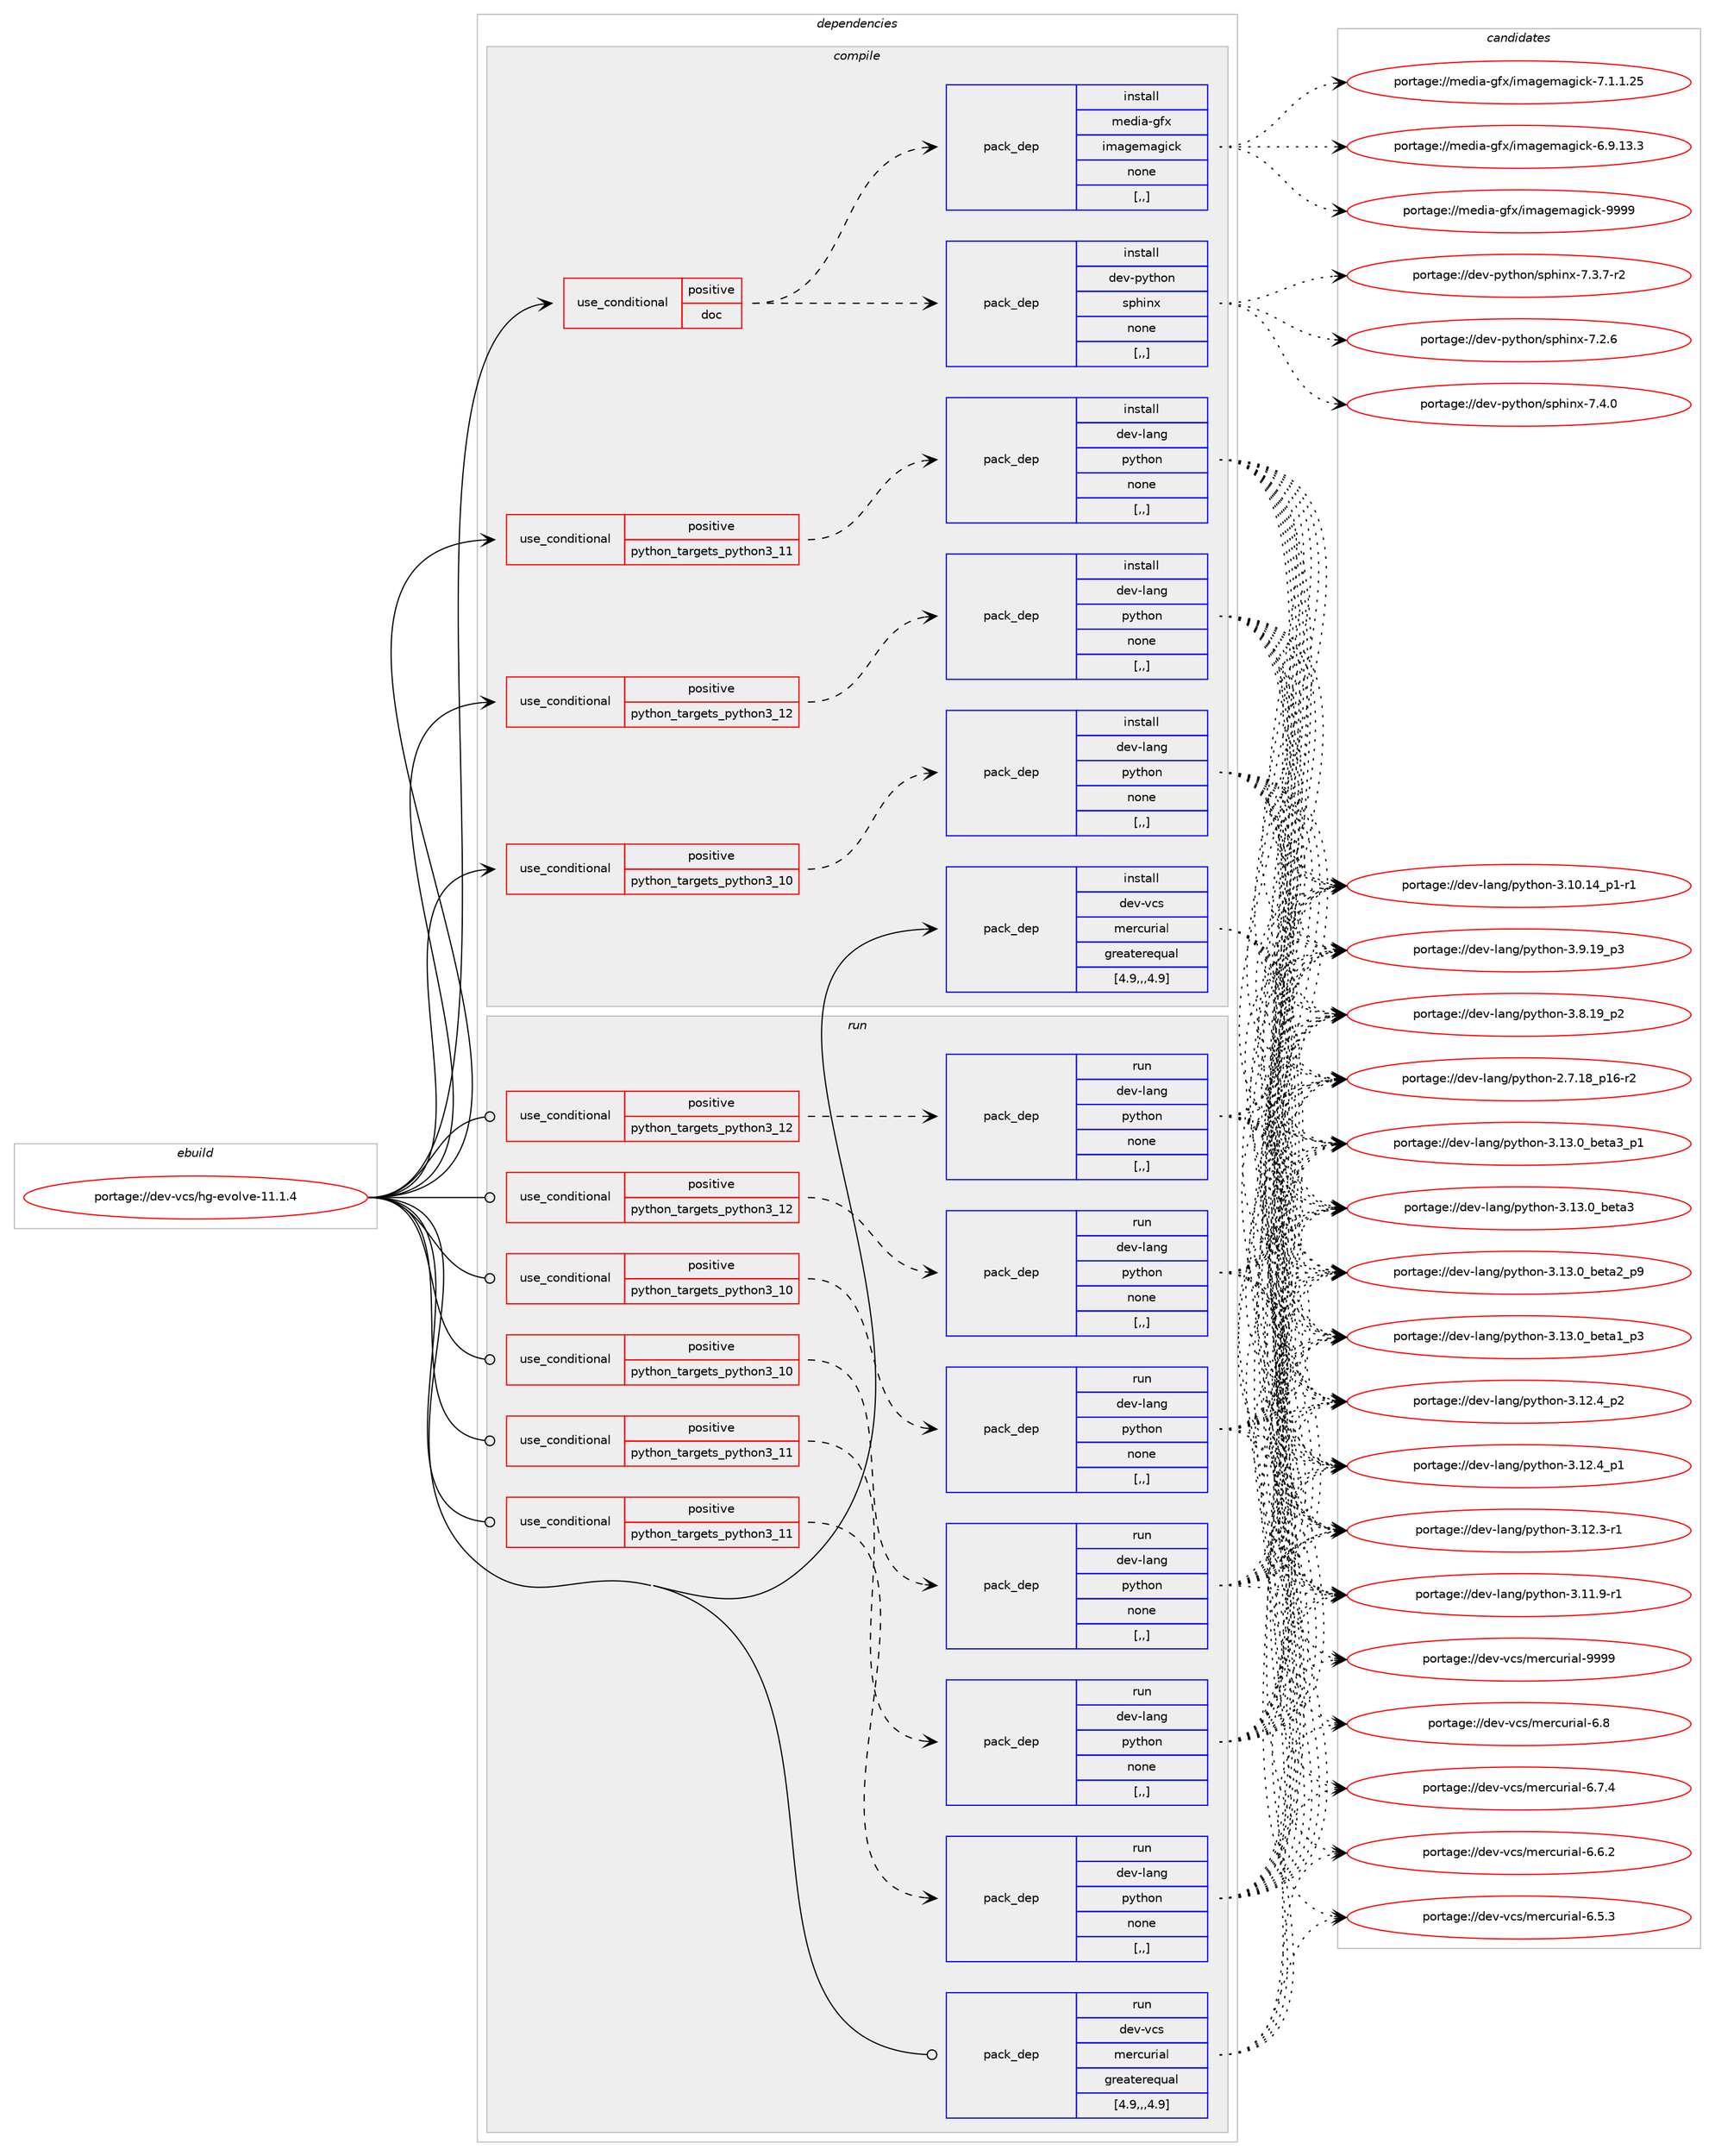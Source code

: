 digraph prolog {

# *************
# Graph options
# *************

newrank=true;
concentrate=true;
compound=true;
graph [rankdir=LR,fontname=Helvetica,fontsize=10,ranksep=1.5];#, ranksep=2.5, nodesep=0.2];
edge  [arrowhead=vee];
node  [fontname=Helvetica,fontsize=10];

# **********
# The ebuild
# **********

subgraph cluster_leftcol {
color=gray;
rank=same;
label=<<i>ebuild</i>>;
id [label="portage://dev-vcs/hg-evolve-11.1.4", color=red, width=4, href="../dev-vcs/hg-evolve-11.1.4.svg"];
}

# ****************
# The dependencies
# ****************

subgraph cluster_midcol {
color=gray;
label=<<i>dependencies</i>>;
subgraph cluster_compile {
fillcolor="#eeeeee";
style=filled;
label=<<i>compile</i>>;
subgraph cond62199 {
dependency221682 [label=<<TABLE BORDER="0" CELLBORDER="1" CELLSPACING="0" CELLPADDING="4"><TR><TD ROWSPAN="3" CELLPADDING="10">use_conditional</TD></TR><TR><TD>positive</TD></TR><TR><TD>doc</TD></TR></TABLE>>, shape=none, color=red];
subgraph pack158016 {
dependency221683 [label=<<TABLE BORDER="0" CELLBORDER="1" CELLSPACING="0" CELLPADDING="4" WIDTH="220"><TR><TD ROWSPAN="6" CELLPADDING="30">pack_dep</TD></TR><TR><TD WIDTH="110">install</TD></TR><TR><TD>dev-python</TD></TR><TR><TD>sphinx</TD></TR><TR><TD>none</TD></TR><TR><TD>[,,]</TD></TR></TABLE>>, shape=none, color=blue];
}
dependency221682:e -> dependency221683:w [weight=20,style="dashed",arrowhead="vee"];
subgraph pack158017 {
dependency221684 [label=<<TABLE BORDER="0" CELLBORDER="1" CELLSPACING="0" CELLPADDING="4" WIDTH="220"><TR><TD ROWSPAN="6" CELLPADDING="30">pack_dep</TD></TR><TR><TD WIDTH="110">install</TD></TR><TR><TD>media-gfx</TD></TR><TR><TD>imagemagick</TD></TR><TR><TD>none</TD></TR><TR><TD>[,,]</TD></TR></TABLE>>, shape=none, color=blue];
}
dependency221682:e -> dependency221684:w [weight=20,style="dashed",arrowhead="vee"];
}
id:e -> dependency221682:w [weight=20,style="solid",arrowhead="vee"];
subgraph cond62200 {
dependency221685 [label=<<TABLE BORDER="0" CELLBORDER="1" CELLSPACING="0" CELLPADDING="4"><TR><TD ROWSPAN="3" CELLPADDING="10">use_conditional</TD></TR><TR><TD>positive</TD></TR><TR><TD>python_targets_python3_10</TD></TR></TABLE>>, shape=none, color=red];
subgraph pack158018 {
dependency221686 [label=<<TABLE BORDER="0" CELLBORDER="1" CELLSPACING="0" CELLPADDING="4" WIDTH="220"><TR><TD ROWSPAN="6" CELLPADDING="30">pack_dep</TD></TR><TR><TD WIDTH="110">install</TD></TR><TR><TD>dev-lang</TD></TR><TR><TD>python</TD></TR><TR><TD>none</TD></TR><TR><TD>[,,]</TD></TR></TABLE>>, shape=none, color=blue];
}
dependency221685:e -> dependency221686:w [weight=20,style="dashed",arrowhead="vee"];
}
id:e -> dependency221685:w [weight=20,style="solid",arrowhead="vee"];
subgraph cond62201 {
dependency221687 [label=<<TABLE BORDER="0" CELLBORDER="1" CELLSPACING="0" CELLPADDING="4"><TR><TD ROWSPAN="3" CELLPADDING="10">use_conditional</TD></TR><TR><TD>positive</TD></TR><TR><TD>python_targets_python3_11</TD></TR></TABLE>>, shape=none, color=red];
subgraph pack158019 {
dependency221688 [label=<<TABLE BORDER="0" CELLBORDER="1" CELLSPACING="0" CELLPADDING="4" WIDTH="220"><TR><TD ROWSPAN="6" CELLPADDING="30">pack_dep</TD></TR><TR><TD WIDTH="110">install</TD></TR><TR><TD>dev-lang</TD></TR><TR><TD>python</TD></TR><TR><TD>none</TD></TR><TR><TD>[,,]</TD></TR></TABLE>>, shape=none, color=blue];
}
dependency221687:e -> dependency221688:w [weight=20,style="dashed",arrowhead="vee"];
}
id:e -> dependency221687:w [weight=20,style="solid",arrowhead="vee"];
subgraph cond62202 {
dependency221689 [label=<<TABLE BORDER="0" CELLBORDER="1" CELLSPACING="0" CELLPADDING="4"><TR><TD ROWSPAN="3" CELLPADDING="10">use_conditional</TD></TR><TR><TD>positive</TD></TR><TR><TD>python_targets_python3_12</TD></TR></TABLE>>, shape=none, color=red];
subgraph pack158020 {
dependency221690 [label=<<TABLE BORDER="0" CELLBORDER="1" CELLSPACING="0" CELLPADDING="4" WIDTH="220"><TR><TD ROWSPAN="6" CELLPADDING="30">pack_dep</TD></TR><TR><TD WIDTH="110">install</TD></TR><TR><TD>dev-lang</TD></TR><TR><TD>python</TD></TR><TR><TD>none</TD></TR><TR><TD>[,,]</TD></TR></TABLE>>, shape=none, color=blue];
}
dependency221689:e -> dependency221690:w [weight=20,style="dashed",arrowhead="vee"];
}
id:e -> dependency221689:w [weight=20,style="solid",arrowhead="vee"];
subgraph pack158021 {
dependency221691 [label=<<TABLE BORDER="0" CELLBORDER="1" CELLSPACING="0" CELLPADDING="4" WIDTH="220"><TR><TD ROWSPAN="6" CELLPADDING="30">pack_dep</TD></TR><TR><TD WIDTH="110">install</TD></TR><TR><TD>dev-vcs</TD></TR><TR><TD>mercurial</TD></TR><TR><TD>greaterequal</TD></TR><TR><TD>[4.9,,,4.9]</TD></TR></TABLE>>, shape=none, color=blue];
}
id:e -> dependency221691:w [weight=20,style="solid",arrowhead="vee"];
}
subgraph cluster_compileandrun {
fillcolor="#eeeeee";
style=filled;
label=<<i>compile and run</i>>;
}
subgraph cluster_run {
fillcolor="#eeeeee";
style=filled;
label=<<i>run</i>>;
subgraph cond62203 {
dependency221692 [label=<<TABLE BORDER="0" CELLBORDER="1" CELLSPACING="0" CELLPADDING="4"><TR><TD ROWSPAN="3" CELLPADDING="10">use_conditional</TD></TR><TR><TD>positive</TD></TR><TR><TD>python_targets_python3_10</TD></TR></TABLE>>, shape=none, color=red];
subgraph pack158022 {
dependency221693 [label=<<TABLE BORDER="0" CELLBORDER="1" CELLSPACING="0" CELLPADDING="4" WIDTH="220"><TR><TD ROWSPAN="6" CELLPADDING="30">pack_dep</TD></TR><TR><TD WIDTH="110">run</TD></TR><TR><TD>dev-lang</TD></TR><TR><TD>python</TD></TR><TR><TD>none</TD></TR><TR><TD>[,,]</TD></TR></TABLE>>, shape=none, color=blue];
}
dependency221692:e -> dependency221693:w [weight=20,style="dashed",arrowhead="vee"];
}
id:e -> dependency221692:w [weight=20,style="solid",arrowhead="odot"];
subgraph cond62204 {
dependency221694 [label=<<TABLE BORDER="0" CELLBORDER="1" CELLSPACING="0" CELLPADDING="4"><TR><TD ROWSPAN="3" CELLPADDING="10">use_conditional</TD></TR><TR><TD>positive</TD></TR><TR><TD>python_targets_python3_10</TD></TR></TABLE>>, shape=none, color=red];
subgraph pack158023 {
dependency221695 [label=<<TABLE BORDER="0" CELLBORDER="1" CELLSPACING="0" CELLPADDING="4" WIDTH="220"><TR><TD ROWSPAN="6" CELLPADDING="30">pack_dep</TD></TR><TR><TD WIDTH="110">run</TD></TR><TR><TD>dev-lang</TD></TR><TR><TD>python</TD></TR><TR><TD>none</TD></TR><TR><TD>[,,]</TD></TR></TABLE>>, shape=none, color=blue];
}
dependency221694:e -> dependency221695:w [weight=20,style="dashed",arrowhead="vee"];
}
id:e -> dependency221694:w [weight=20,style="solid",arrowhead="odot"];
subgraph cond62205 {
dependency221696 [label=<<TABLE BORDER="0" CELLBORDER="1" CELLSPACING="0" CELLPADDING="4"><TR><TD ROWSPAN="3" CELLPADDING="10">use_conditional</TD></TR><TR><TD>positive</TD></TR><TR><TD>python_targets_python3_11</TD></TR></TABLE>>, shape=none, color=red];
subgraph pack158024 {
dependency221697 [label=<<TABLE BORDER="0" CELLBORDER="1" CELLSPACING="0" CELLPADDING="4" WIDTH="220"><TR><TD ROWSPAN="6" CELLPADDING="30">pack_dep</TD></TR><TR><TD WIDTH="110">run</TD></TR><TR><TD>dev-lang</TD></TR><TR><TD>python</TD></TR><TR><TD>none</TD></TR><TR><TD>[,,]</TD></TR></TABLE>>, shape=none, color=blue];
}
dependency221696:e -> dependency221697:w [weight=20,style="dashed",arrowhead="vee"];
}
id:e -> dependency221696:w [weight=20,style="solid",arrowhead="odot"];
subgraph cond62206 {
dependency221698 [label=<<TABLE BORDER="0" CELLBORDER="1" CELLSPACING="0" CELLPADDING="4"><TR><TD ROWSPAN="3" CELLPADDING="10">use_conditional</TD></TR><TR><TD>positive</TD></TR><TR><TD>python_targets_python3_11</TD></TR></TABLE>>, shape=none, color=red];
subgraph pack158025 {
dependency221699 [label=<<TABLE BORDER="0" CELLBORDER="1" CELLSPACING="0" CELLPADDING="4" WIDTH="220"><TR><TD ROWSPAN="6" CELLPADDING="30">pack_dep</TD></TR><TR><TD WIDTH="110">run</TD></TR><TR><TD>dev-lang</TD></TR><TR><TD>python</TD></TR><TR><TD>none</TD></TR><TR><TD>[,,]</TD></TR></TABLE>>, shape=none, color=blue];
}
dependency221698:e -> dependency221699:w [weight=20,style="dashed",arrowhead="vee"];
}
id:e -> dependency221698:w [weight=20,style="solid",arrowhead="odot"];
subgraph cond62207 {
dependency221700 [label=<<TABLE BORDER="0" CELLBORDER="1" CELLSPACING="0" CELLPADDING="4"><TR><TD ROWSPAN="3" CELLPADDING="10">use_conditional</TD></TR><TR><TD>positive</TD></TR><TR><TD>python_targets_python3_12</TD></TR></TABLE>>, shape=none, color=red];
subgraph pack158026 {
dependency221701 [label=<<TABLE BORDER="0" CELLBORDER="1" CELLSPACING="0" CELLPADDING="4" WIDTH="220"><TR><TD ROWSPAN="6" CELLPADDING="30">pack_dep</TD></TR><TR><TD WIDTH="110">run</TD></TR><TR><TD>dev-lang</TD></TR><TR><TD>python</TD></TR><TR><TD>none</TD></TR><TR><TD>[,,]</TD></TR></TABLE>>, shape=none, color=blue];
}
dependency221700:e -> dependency221701:w [weight=20,style="dashed",arrowhead="vee"];
}
id:e -> dependency221700:w [weight=20,style="solid",arrowhead="odot"];
subgraph cond62208 {
dependency221702 [label=<<TABLE BORDER="0" CELLBORDER="1" CELLSPACING="0" CELLPADDING="4"><TR><TD ROWSPAN="3" CELLPADDING="10">use_conditional</TD></TR><TR><TD>positive</TD></TR><TR><TD>python_targets_python3_12</TD></TR></TABLE>>, shape=none, color=red];
subgraph pack158027 {
dependency221703 [label=<<TABLE BORDER="0" CELLBORDER="1" CELLSPACING="0" CELLPADDING="4" WIDTH="220"><TR><TD ROWSPAN="6" CELLPADDING="30">pack_dep</TD></TR><TR><TD WIDTH="110">run</TD></TR><TR><TD>dev-lang</TD></TR><TR><TD>python</TD></TR><TR><TD>none</TD></TR><TR><TD>[,,]</TD></TR></TABLE>>, shape=none, color=blue];
}
dependency221702:e -> dependency221703:w [weight=20,style="dashed",arrowhead="vee"];
}
id:e -> dependency221702:w [weight=20,style="solid",arrowhead="odot"];
subgraph pack158028 {
dependency221704 [label=<<TABLE BORDER="0" CELLBORDER="1" CELLSPACING="0" CELLPADDING="4" WIDTH="220"><TR><TD ROWSPAN="6" CELLPADDING="30">pack_dep</TD></TR><TR><TD WIDTH="110">run</TD></TR><TR><TD>dev-vcs</TD></TR><TR><TD>mercurial</TD></TR><TR><TD>greaterequal</TD></TR><TR><TD>[4.9,,,4.9]</TD></TR></TABLE>>, shape=none, color=blue];
}
id:e -> dependency221704:w [weight=20,style="solid",arrowhead="odot"];
}
}

# **************
# The candidates
# **************

subgraph cluster_choices {
rank=same;
color=gray;
label=<<i>candidates</i>>;

subgraph choice158016 {
color=black;
nodesep=1;
choice1001011184511212111610411111047115112104105110120455546524648 [label="portage://dev-python/sphinx-7.4.0", color=red, width=4,href="../dev-python/sphinx-7.4.0.svg"];
choice10010111845112121116104111110471151121041051101204555465146554511450 [label="portage://dev-python/sphinx-7.3.7-r2", color=red, width=4,href="../dev-python/sphinx-7.3.7-r2.svg"];
choice1001011184511212111610411111047115112104105110120455546504654 [label="portage://dev-python/sphinx-7.2.6", color=red, width=4,href="../dev-python/sphinx-7.2.6.svg"];
dependency221683:e -> choice1001011184511212111610411111047115112104105110120455546524648:w [style=dotted,weight="100"];
dependency221683:e -> choice10010111845112121116104111110471151121041051101204555465146554511450:w [style=dotted,weight="100"];
dependency221683:e -> choice1001011184511212111610411111047115112104105110120455546504654:w [style=dotted,weight="100"];
}
subgraph choice158017 {
color=black;
nodesep=1;
choice1091011001059745103102120471051099710310110997103105991074557575757 [label="portage://media-gfx/imagemagick-9999", color=red, width=4,href="../media-gfx/imagemagick-9999.svg"];
choice109101100105974510310212047105109971031011099710310599107455546494649465053 [label="portage://media-gfx/imagemagick-7.1.1.25", color=red, width=4,href="../media-gfx/imagemagick-7.1.1.25.svg"];
choice109101100105974510310212047105109971031011099710310599107455446574649514651 [label="portage://media-gfx/imagemagick-6.9.13.3", color=red, width=4,href="../media-gfx/imagemagick-6.9.13.3.svg"];
dependency221684:e -> choice1091011001059745103102120471051099710310110997103105991074557575757:w [style=dotted,weight="100"];
dependency221684:e -> choice109101100105974510310212047105109971031011099710310599107455546494649465053:w [style=dotted,weight="100"];
dependency221684:e -> choice109101100105974510310212047105109971031011099710310599107455446574649514651:w [style=dotted,weight="100"];
}
subgraph choice158018 {
color=black;
nodesep=1;
choice10010111845108971101034711212111610411111045514649514648959810111697519511249 [label="portage://dev-lang/python-3.13.0_beta3_p1", color=red, width=4,href="../dev-lang/python-3.13.0_beta3_p1.svg"];
choice1001011184510897110103471121211161041111104551464951464895981011169751 [label="portage://dev-lang/python-3.13.0_beta3", color=red, width=4,href="../dev-lang/python-3.13.0_beta3.svg"];
choice10010111845108971101034711212111610411111045514649514648959810111697509511257 [label="portage://dev-lang/python-3.13.0_beta2_p9", color=red, width=4,href="../dev-lang/python-3.13.0_beta2_p9.svg"];
choice10010111845108971101034711212111610411111045514649514648959810111697499511251 [label="portage://dev-lang/python-3.13.0_beta1_p3", color=red, width=4,href="../dev-lang/python-3.13.0_beta1_p3.svg"];
choice100101118451089711010347112121116104111110455146495046529511250 [label="portage://dev-lang/python-3.12.4_p2", color=red, width=4,href="../dev-lang/python-3.12.4_p2.svg"];
choice100101118451089711010347112121116104111110455146495046529511249 [label="portage://dev-lang/python-3.12.4_p1", color=red, width=4,href="../dev-lang/python-3.12.4_p1.svg"];
choice100101118451089711010347112121116104111110455146495046514511449 [label="portage://dev-lang/python-3.12.3-r1", color=red, width=4,href="../dev-lang/python-3.12.3-r1.svg"];
choice100101118451089711010347112121116104111110455146494946574511449 [label="portage://dev-lang/python-3.11.9-r1", color=red, width=4,href="../dev-lang/python-3.11.9-r1.svg"];
choice100101118451089711010347112121116104111110455146494846495295112494511449 [label="portage://dev-lang/python-3.10.14_p1-r1", color=red, width=4,href="../dev-lang/python-3.10.14_p1-r1.svg"];
choice100101118451089711010347112121116104111110455146574649579511251 [label="portage://dev-lang/python-3.9.19_p3", color=red, width=4,href="../dev-lang/python-3.9.19_p3.svg"];
choice100101118451089711010347112121116104111110455146564649579511250 [label="portage://dev-lang/python-3.8.19_p2", color=red, width=4,href="../dev-lang/python-3.8.19_p2.svg"];
choice100101118451089711010347112121116104111110455046554649569511249544511450 [label="portage://dev-lang/python-2.7.18_p16-r2", color=red, width=4,href="../dev-lang/python-2.7.18_p16-r2.svg"];
dependency221686:e -> choice10010111845108971101034711212111610411111045514649514648959810111697519511249:w [style=dotted,weight="100"];
dependency221686:e -> choice1001011184510897110103471121211161041111104551464951464895981011169751:w [style=dotted,weight="100"];
dependency221686:e -> choice10010111845108971101034711212111610411111045514649514648959810111697509511257:w [style=dotted,weight="100"];
dependency221686:e -> choice10010111845108971101034711212111610411111045514649514648959810111697499511251:w [style=dotted,weight="100"];
dependency221686:e -> choice100101118451089711010347112121116104111110455146495046529511250:w [style=dotted,weight="100"];
dependency221686:e -> choice100101118451089711010347112121116104111110455146495046529511249:w [style=dotted,weight="100"];
dependency221686:e -> choice100101118451089711010347112121116104111110455146495046514511449:w [style=dotted,weight="100"];
dependency221686:e -> choice100101118451089711010347112121116104111110455146494946574511449:w [style=dotted,weight="100"];
dependency221686:e -> choice100101118451089711010347112121116104111110455146494846495295112494511449:w [style=dotted,weight="100"];
dependency221686:e -> choice100101118451089711010347112121116104111110455146574649579511251:w [style=dotted,weight="100"];
dependency221686:e -> choice100101118451089711010347112121116104111110455146564649579511250:w [style=dotted,weight="100"];
dependency221686:e -> choice100101118451089711010347112121116104111110455046554649569511249544511450:w [style=dotted,weight="100"];
}
subgraph choice158019 {
color=black;
nodesep=1;
choice10010111845108971101034711212111610411111045514649514648959810111697519511249 [label="portage://dev-lang/python-3.13.0_beta3_p1", color=red, width=4,href="../dev-lang/python-3.13.0_beta3_p1.svg"];
choice1001011184510897110103471121211161041111104551464951464895981011169751 [label="portage://dev-lang/python-3.13.0_beta3", color=red, width=4,href="../dev-lang/python-3.13.0_beta3.svg"];
choice10010111845108971101034711212111610411111045514649514648959810111697509511257 [label="portage://dev-lang/python-3.13.0_beta2_p9", color=red, width=4,href="../dev-lang/python-3.13.0_beta2_p9.svg"];
choice10010111845108971101034711212111610411111045514649514648959810111697499511251 [label="portage://dev-lang/python-3.13.0_beta1_p3", color=red, width=4,href="../dev-lang/python-3.13.0_beta1_p3.svg"];
choice100101118451089711010347112121116104111110455146495046529511250 [label="portage://dev-lang/python-3.12.4_p2", color=red, width=4,href="../dev-lang/python-3.12.4_p2.svg"];
choice100101118451089711010347112121116104111110455146495046529511249 [label="portage://dev-lang/python-3.12.4_p1", color=red, width=4,href="../dev-lang/python-3.12.4_p1.svg"];
choice100101118451089711010347112121116104111110455146495046514511449 [label="portage://dev-lang/python-3.12.3-r1", color=red, width=4,href="../dev-lang/python-3.12.3-r1.svg"];
choice100101118451089711010347112121116104111110455146494946574511449 [label="portage://dev-lang/python-3.11.9-r1", color=red, width=4,href="../dev-lang/python-3.11.9-r1.svg"];
choice100101118451089711010347112121116104111110455146494846495295112494511449 [label="portage://dev-lang/python-3.10.14_p1-r1", color=red, width=4,href="../dev-lang/python-3.10.14_p1-r1.svg"];
choice100101118451089711010347112121116104111110455146574649579511251 [label="portage://dev-lang/python-3.9.19_p3", color=red, width=4,href="../dev-lang/python-3.9.19_p3.svg"];
choice100101118451089711010347112121116104111110455146564649579511250 [label="portage://dev-lang/python-3.8.19_p2", color=red, width=4,href="../dev-lang/python-3.8.19_p2.svg"];
choice100101118451089711010347112121116104111110455046554649569511249544511450 [label="portage://dev-lang/python-2.7.18_p16-r2", color=red, width=4,href="../dev-lang/python-2.7.18_p16-r2.svg"];
dependency221688:e -> choice10010111845108971101034711212111610411111045514649514648959810111697519511249:w [style=dotted,weight="100"];
dependency221688:e -> choice1001011184510897110103471121211161041111104551464951464895981011169751:w [style=dotted,weight="100"];
dependency221688:e -> choice10010111845108971101034711212111610411111045514649514648959810111697509511257:w [style=dotted,weight="100"];
dependency221688:e -> choice10010111845108971101034711212111610411111045514649514648959810111697499511251:w [style=dotted,weight="100"];
dependency221688:e -> choice100101118451089711010347112121116104111110455146495046529511250:w [style=dotted,weight="100"];
dependency221688:e -> choice100101118451089711010347112121116104111110455146495046529511249:w [style=dotted,weight="100"];
dependency221688:e -> choice100101118451089711010347112121116104111110455146495046514511449:w [style=dotted,weight="100"];
dependency221688:e -> choice100101118451089711010347112121116104111110455146494946574511449:w [style=dotted,weight="100"];
dependency221688:e -> choice100101118451089711010347112121116104111110455146494846495295112494511449:w [style=dotted,weight="100"];
dependency221688:e -> choice100101118451089711010347112121116104111110455146574649579511251:w [style=dotted,weight="100"];
dependency221688:e -> choice100101118451089711010347112121116104111110455146564649579511250:w [style=dotted,weight="100"];
dependency221688:e -> choice100101118451089711010347112121116104111110455046554649569511249544511450:w [style=dotted,weight="100"];
}
subgraph choice158020 {
color=black;
nodesep=1;
choice10010111845108971101034711212111610411111045514649514648959810111697519511249 [label="portage://dev-lang/python-3.13.0_beta3_p1", color=red, width=4,href="../dev-lang/python-3.13.0_beta3_p1.svg"];
choice1001011184510897110103471121211161041111104551464951464895981011169751 [label="portage://dev-lang/python-3.13.0_beta3", color=red, width=4,href="../dev-lang/python-3.13.0_beta3.svg"];
choice10010111845108971101034711212111610411111045514649514648959810111697509511257 [label="portage://dev-lang/python-3.13.0_beta2_p9", color=red, width=4,href="../dev-lang/python-3.13.0_beta2_p9.svg"];
choice10010111845108971101034711212111610411111045514649514648959810111697499511251 [label="portage://dev-lang/python-3.13.0_beta1_p3", color=red, width=4,href="../dev-lang/python-3.13.0_beta1_p3.svg"];
choice100101118451089711010347112121116104111110455146495046529511250 [label="portage://dev-lang/python-3.12.4_p2", color=red, width=4,href="../dev-lang/python-3.12.4_p2.svg"];
choice100101118451089711010347112121116104111110455146495046529511249 [label="portage://dev-lang/python-3.12.4_p1", color=red, width=4,href="../dev-lang/python-3.12.4_p1.svg"];
choice100101118451089711010347112121116104111110455146495046514511449 [label="portage://dev-lang/python-3.12.3-r1", color=red, width=4,href="../dev-lang/python-3.12.3-r1.svg"];
choice100101118451089711010347112121116104111110455146494946574511449 [label="portage://dev-lang/python-3.11.9-r1", color=red, width=4,href="../dev-lang/python-3.11.9-r1.svg"];
choice100101118451089711010347112121116104111110455146494846495295112494511449 [label="portage://dev-lang/python-3.10.14_p1-r1", color=red, width=4,href="../dev-lang/python-3.10.14_p1-r1.svg"];
choice100101118451089711010347112121116104111110455146574649579511251 [label="portage://dev-lang/python-3.9.19_p3", color=red, width=4,href="../dev-lang/python-3.9.19_p3.svg"];
choice100101118451089711010347112121116104111110455146564649579511250 [label="portage://dev-lang/python-3.8.19_p2", color=red, width=4,href="../dev-lang/python-3.8.19_p2.svg"];
choice100101118451089711010347112121116104111110455046554649569511249544511450 [label="portage://dev-lang/python-2.7.18_p16-r2", color=red, width=4,href="../dev-lang/python-2.7.18_p16-r2.svg"];
dependency221690:e -> choice10010111845108971101034711212111610411111045514649514648959810111697519511249:w [style=dotted,weight="100"];
dependency221690:e -> choice1001011184510897110103471121211161041111104551464951464895981011169751:w [style=dotted,weight="100"];
dependency221690:e -> choice10010111845108971101034711212111610411111045514649514648959810111697509511257:w [style=dotted,weight="100"];
dependency221690:e -> choice10010111845108971101034711212111610411111045514649514648959810111697499511251:w [style=dotted,weight="100"];
dependency221690:e -> choice100101118451089711010347112121116104111110455146495046529511250:w [style=dotted,weight="100"];
dependency221690:e -> choice100101118451089711010347112121116104111110455146495046529511249:w [style=dotted,weight="100"];
dependency221690:e -> choice100101118451089711010347112121116104111110455146495046514511449:w [style=dotted,weight="100"];
dependency221690:e -> choice100101118451089711010347112121116104111110455146494946574511449:w [style=dotted,weight="100"];
dependency221690:e -> choice100101118451089711010347112121116104111110455146494846495295112494511449:w [style=dotted,weight="100"];
dependency221690:e -> choice100101118451089711010347112121116104111110455146574649579511251:w [style=dotted,weight="100"];
dependency221690:e -> choice100101118451089711010347112121116104111110455146564649579511250:w [style=dotted,weight="100"];
dependency221690:e -> choice100101118451089711010347112121116104111110455046554649569511249544511450:w [style=dotted,weight="100"];
}
subgraph choice158021 {
color=black;
nodesep=1;
choice10010111845118991154710910111499117114105971084557575757 [label="portage://dev-vcs/mercurial-9999", color=red, width=4,href="../dev-vcs/mercurial-9999.svg"];
choice100101118451189911547109101114991171141059710845544656 [label="portage://dev-vcs/mercurial-6.8", color=red, width=4,href="../dev-vcs/mercurial-6.8.svg"];
choice1001011184511899115471091011149911711410597108455446554652 [label="portage://dev-vcs/mercurial-6.7.4", color=red, width=4,href="../dev-vcs/mercurial-6.7.4.svg"];
choice1001011184511899115471091011149911711410597108455446544650 [label="portage://dev-vcs/mercurial-6.6.2", color=red, width=4,href="../dev-vcs/mercurial-6.6.2.svg"];
choice1001011184511899115471091011149911711410597108455446534651 [label="portage://dev-vcs/mercurial-6.5.3", color=red, width=4,href="../dev-vcs/mercurial-6.5.3.svg"];
dependency221691:e -> choice10010111845118991154710910111499117114105971084557575757:w [style=dotted,weight="100"];
dependency221691:e -> choice100101118451189911547109101114991171141059710845544656:w [style=dotted,weight="100"];
dependency221691:e -> choice1001011184511899115471091011149911711410597108455446554652:w [style=dotted,weight="100"];
dependency221691:e -> choice1001011184511899115471091011149911711410597108455446544650:w [style=dotted,weight="100"];
dependency221691:e -> choice1001011184511899115471091011149911711410597108455446534651:w [style=dotted,weight="100"];
}
subgraph choice158022 {
color=black;
nodesep=1;
choice10010111845108971101034711212111610411111045514649514648959810111697519511249 [label="portage://dev-lang/python-3.13.0_beta3_p1", color=red, width=4,href="../dev-lang/python-3.13.0_beta3_p1.svg"];
choice1001011184510897110103471121211161041111104551464951464895981011169751 [label="portage://dev-lang/python-3.13.0_beta3", color=red, width=4,href="../dev-lang/python-3.13.0_beta3.svg"];
choice10010111845108971101034711212111610411111045514649514648959810111697509511257 [label="portage://dev-lang/python-3.13.0_beta2_p9", color=red, width=4,href="../dev-lang/python-3.13.0_beta2_p9.svg"];
choice10010111845108971101034711212111610411111045514649514648959810111697499511251 [label="portage://dev-lang/python-3.13.0_beta1_p3", color=red, width=4,href="../dev-lang/python-3.13.0_beta1_p3.svg"];
choice100101118451089711010347112121116104111110455146495046529511250 [label="portage://dev-lang/python-3.12.4_p2", color=red, width=4,href="../dev-lang/python-3.12.4_p2.svg"];
choice100101118451089711010347112121116104111110455146495046529511249 [label="portage://dev-lang/python-3.12.4_p1", color=red, width=4,href="../dev-lang/python-3.12.4_p1.svg"];
choice100101118451089711010347112121116104111110455146495046514511449 [label="portage://dev-lang/python-3.12.3-r1", color=red, width=4,href="../dev-lang/python-3.12.3-r1.svg"];
choice100101118451089711010347112121116104111110455146494946574511449 [label="portage://dev-lang/python-3.11.9-r1", color=red, width=4,href="../dev-lang/python-3.11.9-r1.svg"];
choice100101118451089711010347112121116104111110455146494846495295112494511449 [label="portage://dev-lang/python-3.10.14_p1-r1", color=red, width=4,href="../dev-lang/python-3.10.14_p1-r1.svg"];
choice100101118451089711010347112121116104111110455146574649579511251 [label="portage://dev-lang/python-3.9.19_p3", color=red, width=4,href="../dev-lang/python-3.9.19_p3.svg"];
choice100101118451089711010347112121116104111110455146564649579511250 [label="portage://dev-lang/python-3.8.19_p2", color=red, width=4,href="../dev-lang/python-3.8.19_p2.svg"];
choice100101118451089711010347112121116104111110455046554649569511249544511450 [label="portage://dev-lang/python-2.7.18_p16-r2", color=red, width=4,href="../dev-lang/python-2.7.18_p16-r2.svg"];
dependency221693:e -> choice10010111845108971101034711212111610411111045514649514648959810111697519511249:w [style=dotted,weight="100"];
dependency221693:e -> choice1001011184510897110103471121211161041111104551464951464895981011169751:w [style=dotted,weight="100"];
dependency221693:e -> choice10010111845108971101034711212111610411111045514649514648959810111697509511257:w [style=dotted,weight="100"];
dependency221693:e -> choice10010111845108971101034711212111610411111045514649514648959810111697499511251:w [style=dotted,weight="100"];
dependency221693:e -> choice100101118451089711010347112121116104111110455146495046529511250:w [style=dotted,weight="100"];
dependency221693:e -> choice100101118451089711010347112121116104111110455146495046529511249:w [style=dotted,weight="100"];
dependency221693:e -> choice100101118451089711010347112121116104111110455146495046514511449:w [style=dotted,weight="100"];
dependency221693:e -> choice100101118451089711010347112121116104111110455146494946574511449:w [style=dotted,weight="100"];
dependency221693:e -> choice100101118451089711010347112121116104111110455146494846495295112494511449:w [style=dotted,weight="100"];
dependency221693:e -> choice100101118451089711010347112121116104111110455146574649579511251:w [style=dotted,weight="100"];
dependency221693:e -> choice100101118451089711010347112121116104111110455146564649579511250:w [style=dotted,weight="100"];
dependency221693:e -> choice100101118451089711010347112121116104111110455046554649569511249544511450:w [style=dotted,weight="100"];
}
subgraph choice158023 {
color=black;
nodesep=1;
choice10010111845108971101034711212111610411111045514649514648959810111697519511249 [label="portage://dev-lang/python-3.13.0_beta3_p1", color=red, width=4,href="../dev-lang/python-3.13.0_beta3_p1.svg"];
choice1001011184510897110103471121211161041111104551464951464895981011169751 [label="portage://dev-lang/python-3.13.0_beta3", color=red, width=4,href="../dev-lang/python-3.13.0_beta3.svg"];
choice10010111845108971101034711212111610411111045514649514648959810111697509511257 [label="portage://dev-lang/python-3.13.0_beta2_p9", color=red, width=4,href="../dev-lang/python-3.13.0_beta2_p9.svg"];
choice10010111845108971101034711212111610411111045514649514648959810111697499511251 [label="portage://dev-lang/python-3.13.0_beta1_p3", color=red, width=4,href="../dev-lang/python-3.13.0_beta1_p3.svg"];
choice100101118451089711010347112121116104111110455146495046529511250 [label="portage://dev-lang/python-3.12.4_p2", color=red, width=4,href="../dev-lang/python-3.12.4_p2.svg"];
choice100101118451089711010347112121116104111110455146495046529511249 [label="portage://dev-lang/python-3.12.4_p1", color=red, width=4,href="../dev-lang/python-3.12.4_p1.svg"];
choice100101118451089711010347112121116104111110455146495046514511449 [label="portage://dev-lang/python-3.12.3-r1", color=red, width=4,href="../dev-lang/python-3.12.3-r1.svg"];
choice100101118451089711010347112121116104111110455146494946574511449 [label="portage://dev-lang/python-3.11.9-r1", color=red, width=4,href="../dev-lang/python-3.11.9-r1.svg"];
choice100101118451089711010347112121116104111110455146494846495295112494511449 [label="portage://dev-lang/python-3.10.14_p1-r1", color=red, width=4,href="../dev-lang/python-3.10.14_p1-r1.svg"];
choice100101118451089711010347112121116104111110455146574649579511251 [label="portage://dev-lang/python-3.9.19_p3", color=red, width=4,href="../dev-lang/python-3.9.19_p3.svg"];
choice100101118451089711010347112121116104111110455146564649579511250 [label="portage://dev-lang/python-3.8.19_p2", color=red, width=4,href="../dev-lang/python-3.8.19_p2.svg"];
choice100101118451089711010347112121116104111110455046554649569511249544511450 [label="portage://dev-lang/python-2.7.18_p16-r2", color=red, width=4,href="../dev-lang/python-2.7.18_p16-r2.svg"];
dependency221695:e -> choice10010111845108971101034711212111610411111045514649514648959810111697519511249:w [style=dotted,weight="100"];
dependency221695:e -> choice1001011184510897110103471121211161041111104551464951464895981011169751:w [style=dotted,weight="100"];
dependency221695:e -> choice10010111845108971101034711212111610411111045514649514648959810111697509511257:w [style=dotted,weight="100"];
dependency221695:e -> choice10010111845108971101034711212111610411111045514649514648959810111697499511251:w [style=dotted,weight="100"];
dependency221695:e -> choice100101118451089711010347112121116104111110455146495046529511250:w [style=dotted,weight="100"];
dependency221695:e -> choice100101118451089711010347112121116104111110455146495046529511249:w [style=dotted,weight="100"];
dependency221695:e -> choice100101118451089711010347112121116104111110455146495046514511449:w [style=dotted,weight="100"];
dependency221695:e -> choice100101118451089711010347112121116104111110455146494946574511449:w [style=dotted,weight="100"];
dependency221695:e -> choice100101118451089711010347112121116104111110455146494846495295112494511449:w [style=dotted,weight="100"];
dependency221695:e -> choice100101118451089711010347112121116104111110455146574649579511251:w [style=dotted,weight="100"];
dependency221695:e -> choice100101118451089711010347112121116104111110455146564649579511250:w [style=dotted,weight="100"];
dependency221695:e -> choice100101118451089711010347112121116104111110455046554649569511249544511450:w [style=dotted,weight="100"];
}
subgraph choice158024 {
color=black;
nodesep=1;
choice10010111845108971101034711212111610411111045514649514648959810111697519511249 [label="portage://dev-lang/python-3.13.0_beta3_p1", color=red, width=4,href="../dev-lang/python-3.13.0_beta3_p1.svg"];
choice1001011184510897110103471121211161041111104551464951464895981011169751 [label="portage://dev-lang/python-3.13.0_beta3", color=red, width=4,href="../dev-lang/python-3.13.0_beta3.svg"];
choice10010111845108971101034711212111610411111045514649514648959810111697509511257 [label="portage://dev-lang/python-3.13.0_beta2_p9", color=red, width=4,href="../dev-lang/python-3.13.0_beta2_p9.svg"];
choice10010111845108971101034711212111610411111045514649514648959810111697499511251 [label="portage://dev-lang/python-3.13.0_beta1_p3", color=red, width=4,href="../dev-lang/python-3.13.0_beta1_p3.svg"];
choice100101118451089711010347112121116104111110455146495046529511250 [label="portage://dev-lang/python-3.12.4_p2", color=red, width=4,href="../dev-lang/python-3.12.4_p2.svg"];
choice100101118451089711010347112121116104111110455146495046529511249 [label="portage://dev-lang/python-3.12.4_p1", color=red, width=4,href="../dev-lang/python-3.12.4_p1.svg"];
choice100101118451089711010347112121116104111110455146495046514511449 [label="portage://dev-lang/python-3.12.3-r1", color=red, width=4,href="../dev-lang/python-3.12.3-r1.svg"];
choice100101118451089711010347112121116104111110455146494946574511449 [label="portage://dev-lang/python-3.11.9-r1", color=red, width=4,href="../dev-lang/python-3.11.9-r1.svg"];
choice100101118451089711010347112121116104111110455146494846495295112494511449 [label="portage://dev-lang/python-3.10.14_p1-r1", color=red, width=4,href="../dev-lang/python-3.10.14_p1-r1.svg"];
choice100101118451089711010347112121116104111110455146574649579511251 [label="portage://dev-lang/python-3.9.19_p3", color=red, width=4,href="../dev-lang/python-3.9.19_p3.svg"];
choice100101118451089711010347112121116104111110455146564649579511250 [label="portage://dev-lang/python-3.8.19_p2", color=red, width=4,href="../dev-lang/python-3.8.19_p2.svg"];
choice100101118451089711010347112121116104111110455046554649569511249544511450 [label="portage://dev-lang/python-2.7.18_p16-r2", color=red, width=4,href="../dev-lang/python-2.7.18_p16-r2.svg"];
dependency221697:e -> choice10010111845108971101034711212111610411111045514649514648959810111697519511249:w [style=dotted,weight="100"];
dependency221697:e -> choice1001011184510897110103471121211161041111104551464951464895981011169751:w [style=dotted,weight="100"];
dependency221697:e -> choice10010111845108971101034711212111610411111045514649514648959810111697509511257:w [style=dotted,weight="100"];
dependency221697:e -> choice10010111845108971101034711212111610411111045514649514648959810111697499511251:w [style=dotted,weight="100"];
dependency221697:e -> choice100101118451089711010347112121116104111110455146495046529511250:w [style=dotted,weight="100"];
dependency221697:e -> choice100101118451089711010347112121116104111110455146495046529511249:w [style=dotted,weight="100"];
dependency221697:e -> choice100101118451089711010347112121116104111110455146495046514511449:w [style=dotted,weight="100"];
dependency221697:e -> choice100101118451089711010347112121116104111110455146494946574511449:w [style=dotted,weight="100"];
dependency221697:e -> choice100101118451089711010347112121116104111110455146494846495295112494511449:w [style=dotted,weight="100"];
dependency221697:e -> choice100101118451089711010347112121116104111110455146574649579511251:w [style=dotted,weight="100"];
dependency221697:e -> choice100101118451089711010347112121116104111110455146564649579511250:w [style=dotted,weight="100"];
dependency221697:e -> choice100101118451089711010347112121116104111110455046554649569511249544511450:w [style=dotted,weight="100"];
}
subgraph choice158025 {
color=black;
nodesep=1;
choice10010111845108971101034711212111610411111045514649514648959810111697519511249 [label="portage://dev-lang/python-3.13.0_beta3_p1", color=red, width=4,href="../dev-lang/python-3.13.0_beta3_p1.svg"];
choice1001011184510897110103471121211161041111104551464951464895981011169751 [label="portage://dev-lang/python-3.13.0_beta3", color=red, width=4,href="../dev-lang/python-3.13.0_beta3.svg"];
choice10010111845108971101034711212111610411111045514649514648959810111697509511257 [label="portage://dev-lang/python-3.13.0_beta2_p9", color=red, width=4,href="../dev-lang/python-3.13.0_beta2_p9.svg"];
choice10010111845108971101034711212111610411111045514649514648959810111697499511251 [label="portage://dev-lang/python-3.13.0_beta1_p3", color=red, width=4,href="../dev-lang/python-3.13.0_beta1_p3.svg"];
choice100101118451089711010347112121116104111110455146495046529511250 [label="portage://dev-lang/python-3.12.4_p2", color=red, width=4,href="../dev-lang/python-3.12.4_p2.svg"];
choice100101118451089711010347112121116104111110455146495046529511249 [label="portage://dev-lang/python-3.12.4_p1", color=red, width=4,href="../dev-lang/python-3.12.4_p1.svg"];
choice100101118451089711010347112121116104111110455146495046514511449 [label="portage://dev-lang/python-3.12.3-r1", color=red, width=4,href="../dev-lang/python-3.12.3-r1.svg"];
choice100101118451089711010347112121116104111110455146494946574511449 [label="portage://dev-lang/python-3.11.9-r1", color=red, width=4,href="../dev-lang/python-3.11.9-r1.svg"];
choice100101118451089711010347112121116104111110455146494846495295112494511449 [label="portage://dev-lang/python-3.10.14_p1-r1", color=red, width=4,href="../dev-lang/python-3.10.14_p1-r1.svg"];
choice100101118451089711010347112121116104111110455146574649579511251 [label="portage://dev-lang/python-3.9.19_p3", color=red, width=4,href="../dev-lang/python-3.9.19_p3.svg"];
choice100101118451089711010347112121116104111110455146564649579511250 [label="portage://dev-lang/python-3.8.19_p2", color=red, width=4,href="../dev-lang/python-3.8.19_p2.svg"];
choice100101118451089711010347112121116104111110455046554649569511249544511450 [label="portage://dev-lang/python-2.7.18_p16-r2", color=red, width=4,href="../dev-lang/python-2.7.18_p16-r2.svg"];
dependency221699:e -> choice10010111845108971101034711212111610411111045514649514648959810111697519511249:w [style=dotted,weight="100"];
dependency221699:e -> choice1001011184510897110103471121211161041111104551464951464895981011169751:w [style=dotted,weight="100"];
dependency221699:e -> choice10010111845108971101034711212111610411111045514649514648959810111697509511257:w [style=dotted,weight="100"];
dependency221699:e -> choice10010111845108971101034711212111610411111045514649514648959810111697499511251:w [style=dotted,weight="100"];
dependency221699:e -> choice100101118451089711010347112121116104111110455146495046529511250:w [style=dotted,weight="100"];
dependency221699:e -> choice100101118451089711010347112121116104111110455146495046529511249:w [style=dotted,weight="100"];
dependency221699:e -> choice100101118451089711010347112121116104111110455146495046514511449:w [style=dotted,weight="100"];
dependency221699:e -> choice100101118451089711010347112121116104111110455146494946574511449:w [style=dotted,weight="100"];
dependency221699:e -> choice100101118451089711010347112121116104111110455146494846495295112494511449:w [style=dotted,weight="100"];
dependency221699:e -> choice100101118451089711010347112121116104111110455146574649579511251:w [style=dotted,weight="100"];
dependency221699:e -> choice100101118451089711010347112121116104111110455146564649579511250:w [style=dotted,weight="100"];
dependency221699:e -> choice100101118451089711010347112121116104111110455046554649569511249544511450:w [style=dotted,weight="100"];
}
subgraph choice158026 {
color=black;
nodesep=1;
choice10010111845108971101034711212111610411111045514649514648959810111697519511249 [label="portage://dev-lang/python-3.13.0_beta3_p1", color=red, width=4,href="../dev-lang/python-3.13.0_beta3_p1.svg"];
choice1001011184510897110103471121211161041111104551464951464895981011169751 [label="portage://dev-lang/python-3.13.0_beta3", color=red, width=4,href="../dev-lang/python-3.13.0_beta3.svg"];
choice10010111845108971101034711212111610411111045514649514648959810111697509511257 [label="portage://dev-lang/python-3.13.0_beta2_p9", color=red, width=4,href="../dev-lang/python-3.13.0_beta2_p9.svg"];
choice10010111845108971101034711212111610411111045514649514648959810111697499511251 [label="portage://dev-lang/python-3.13.0_beta1_p3", color=red, width=4,href="../dev-lang/python-3.13.0_beta1_p3.svg"];
choice100101118451089711010347112121116104111110455146495046529511250 [label="portage://dev-lang/python-3.12.4_p2", color=red, width=4,href="../dev-lang/python-3.12.4_p2.svg"];
choice100101118451089711010347112121116104111110455146495046529511249 [label="portage://dev-lang/python-3.12.4_p1", color=red, width=4,href="../dev-lang/python-3.12.4_p1.svg"];
choice100101118451089711010347112121116104111110455146495046514511449 [label="portage://dev-lang/python-3.12.3-r1", color=red, width=4,href="../dev-lang/python-3.12.3-r1.svg"];
choice100101118451089711010347112121116104111110455146494946574511449 [label="portage://dev-lang/python-3.11.9-r1", color=red, width=4,href="../dev-lang/python-3.11.9-r1.svg"];
choice100101118451089711010347112121116104111110455146494846495295112494511449 [label="portage://dev-lang/python-3.10.14_p1-r1", color=red, width=4,href="../dev-lang/python-3.10.14_p1-r1.svg"];
choice100101118451089711010347112121116104111110455146574649579511251 [label="portage://dev-lang/python-3.9.19_p3", color=red, width=4,href="../dev-lang/python-3.9.19_p3.svg"];
choice100101118451089711010347112121116104111110455146564649579511250 [label="portage://dev-lang/python-3.8.19_p2", color=red, width=4,href="../dev-lang/python-3.8.19_p2.svg"];
choice100101118451089711010347112121116104111110455046554649569511249544511450 [label="portage://dev-lang/python-2.7.18_p16-r2", color=red, width=4,href="../dev-lang/python-2.7.18_p16-r2.svg"];
dependency221701:e -> choice10010111845108971101034711212111610411111045514649514648959810111697519511249:w [style=dotted,weight="100"];
dependency221701:e -> choice1001011184510897110103471121211161041111104551464951464895981011169751:w [style=dotted,weight="100"];
dependency221701:e -> choice10010111845108971101034711212111610411111045514649514648959810111697509511257:w [style=dotted,weight="100"];
dependency221701:e -> choice10010111845108971101034711212111610411111045514649514648959810111697499511251:w [style=dotted,weight="100"];
dependency221701:e -> choice100101118451089711010347112121116104111110455146495046529511250:w [style=dotted,weight="100"];
dependency221701:e -> choice100101118451089711010347112121116104111110455146495046529511249:w [style=dotted,weight="100"];
dependency221701:e -> choice100101118451089711010347112121116104111110455146495046514511449:w [style=dotted,weight="100"];
dependency221701:e -> choice100101118451089711010347112121116104111110455146494946574511449:w [style=dotted,weight="100"];
dependency221701:e -> choice100101118451089711010347112121116104111110455146494846495295112494511449:w [style=dotted,weight="100"];
dependency221701:e -> choice100101118451089711010347112121116104111110455146574649579511251:w [style=dotted,weight="100"];
dependency221701:e -> choice100101118451089711010347112121116104111110455146564649579511250:w [style=dotted,weight="100"];
dependency221701:e -> choice100101118451089711010347112121116104111110455046554649569511249544511450:w [style=dotted,weight="100"];
}
subgraph choice158027 {
color=black;
nodesep=1;
choice10010111845108971101034711212111610411111045514649514648959810111697519511249 [label="portage://dev-lang/python-3.13.0_beta3_p1", color=red, width=4,href="../dev-lang/python-3.13.0_beta3_p1.svg"];
choice1001011184510897110103471121211161041111104551464951464895981011169751 [label="portage://dev-lang/python-3.13.0_beta3", color=red, width=4,href="../dev-lang/python-3.13.0_beta3.svg"];
choice10010111845108971101034711212111610411111045514649514648959810111697509511257 [label="portage://dev-lang/python-3.13.0_beta2_p9", color=red, width=4,href="../dev-lang/python-3.13.0_beta2_p9.svg"];
choice10010111845108971101034711212111610411111045514649514648959810111697499511251 [label="portage://dev-lang/python-3.13.0_beta1_p3", color=red, width=4,href="../dev-lang/python-3.13.0_beta1_p3.svg"];
choice100101118451089711010347112121116104111110455146495046529511250 [label="portage://dev-lang/python-3.12.4_p2", color=red, width=4,href="../dev-lang/python-3.12.4_p2.svg"];
choice100101118451089711010347112121116104111110455146495046529511249 [label="portage://dev-lang/python-3.12.4_p1", color=red, width=4,href="../dev-lang/python-3.12.4_p1.svg"];
choice100101118451089711010347112121116104111110455146495046514511449 [label="portage://dev-lang/python-3.12.3-r1", color=red, width=4,href="../dev-lang/python-3.12.3-r1.svg"];
choice100101118451089711010347112121116104111110455146494946574511449 [label="portage://dev-lang/python-3.11.9-r1", color=red, width=4,href="../dev-lang/python-3.11.9-r1.svg"];
choice100101118451089711010347112121116104111110455146494846495295112494511449 [label="portage://dev-lang/python-3.10.14_p1-r1", color=red, width=4,href="../dev-lang/python-3.10.14_p1-r1.svg"];
choice100101118451089711010347112121116104111110455146574649579511251 [label="portage://dev-lang/python-3.9.19_p3", color=red, width=4,href="../dev-lang/python-3.9.19_p3.svg"];
choice100101118451089711010347112121116104111110455146564649579511250 [label="portage://dev-lang/python-3.8.19_p2", color=red, width=4,href="../dev-lang/python-3.8.19_p2.svg"];
choice100101118451089711010347112121116104111110455046554649569511249544511450 [label="portage://dev-lang/python-2.7.18_p16-r2", color=red, width=4,href="../dev-lang/python-2.7.18_p16-r2.svg"];
dependency221703:e -> choice10010111845108971101034711212111610411111045514649514648959810111697519511249:w [style=dotted,weight="100"];
dependency221703:e -> choice1001011184510897110103471121211161041111104551464951464895981011169751:w [style=dotted,weight="100"];
dependency221703:e -> choice10010111845108971101034711212111610411111045514649514648959810111697509511257:w [style=dotted,weight="100"];
dependency221703:e -> choice10010111845108971101034711212111610411111045514649514648959810111697499511251:w [style=dotted,weight="100"];
dependency221703:e -> choice100101118451089711010347112121116104111110455146495046529511250:w [style=dotted,weight="100"];
dependency221703:e -> choice100101118451089711010347112121116104111110455146495046529511249:w [style=dotted,weight="100"];
dependency221703:e -> choice100101118451089711010347112121116104111110455146495046514511449:w [style=dotted,weight="100"];
dependency221703:e -> choice100101118451089711010347112121116104111110455146494946574511449:w [style=dotted,weight="100"];
dependency221703:e -> choice100101118451089711010347112121116104111110455146494846495295112494511449:w [style=dotted,weight="100"];
dependency221703:e -> choice100101118451089711010347112121116104111110455146574649579511251:w [style=dotted,weight="100"];
dependency221703:e -> choice100101118451089711010347112121116104111110455146564649579511250:w [style=dotted,weight="100"];
dependency221703:e -> choice100101118451089711010347112121116104111110455046554649569511249544511450:w [style=dotted,weight="100"];
}
subgraph choice158028 {
color=black;
nodesep=1;
choice10010111845118991154710910111499117114105971084557575757 [label="portage://dev-vcs/mercurial-9999", color=red, width=4,href="../dev-vcs/mercurial-9999.svg"];
choice100101118451189911547109101114991171141059710845544656 [label="portage://dev-vcs/mercurial-6.8", color=red, width=4,href="../dev-vcs/mercurial-6.8.svg"];
choice1001011184511899115471091011149911711410597108455446554652 [label="portage://dev-vcs/mercurial-6.7.4", color=red, width=4,href="../dev-vcs/mercurial-6.7.4.svg"];
choice1001011184511899115471091011149911711410597108455446544650 [label="portage://dev-vcs/mercurial-6.6.2", color=red, width=4,href="../dev-vcs/mercurial-6.6.2.svg"];
choice1001011184511899115471091011149911711410597108455446534651 [label="portage://dev-vcs/mercurial-6.5.3", color=red, width=4,href="../dev-vcs/mercurial-6.5.3.svg"];
dependency221704:e -> choice10010111845118991154710910111499117114105971084557575757:w [style=dotted,weight="100"];
dependency221704:e -> choice100101118451189911547109101114991171141059710845544656:w [style=dotted,weight="100"];
dependency221704:e -> choice1001011184511899115471091011149911711410597108455446554652:w [style=dotted,weight="100"];
dependency221704:e -> choice1001011184511899115471091011149911711410597108455446544650:w [style=dotted,weight="100"];
dependency221704:e -> choice1001011184511899115471091011149911711410597108455446534651:w [style=dotted,weight="100"];
}
}

}
